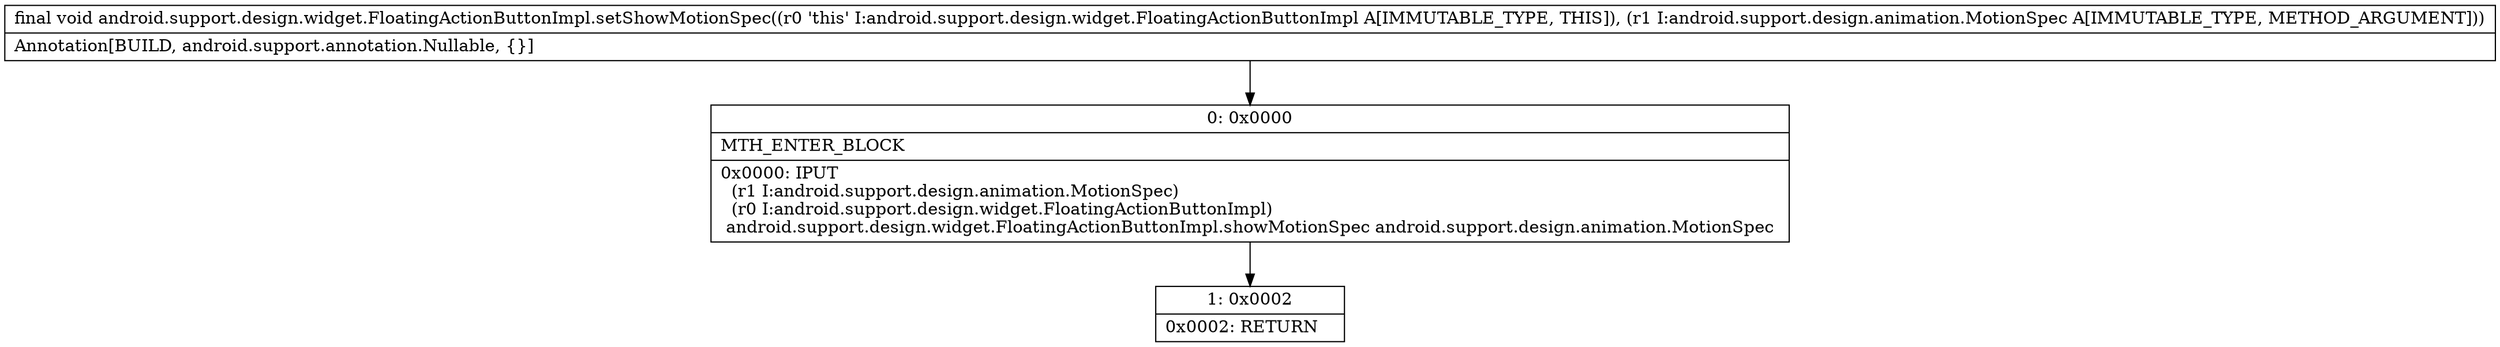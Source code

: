 digraph "CFG forandroid.support.design.widget.FloatingActionButtonImpl.setShowMotionSpec(Landroid\/support\/design\/animation\/MotionSpec;)V" {
Node_0 [shape=record,label="{0\:\ 0x0000|MTH_ENTER_BLOCK\l|0x0000: IPUT  \l  (r1 I:android.support.design.animation.MotionSpec)\l  (r0 I:android.support.design.widget.FloatingActionButtonImpl)\l android.support.design.widget.FloatingActionButtonImpl.showMotionSpec android.support.design.animation.MotionSpec \l}"];
Node_1 [shape=record,label="{1\:\ 0x0002|0x0002: RETURN   \l}"];
MethodNode[shape=record,label="{final void android.support.design.widget.FloatingActionButtonImpl.setShowMotionSpec((r0 'this' I:android.support.design.widget.FloatingActionButtonImpl A[IMMUTABLE_TYPE, THIS]), (r1 I:android.support.design.animation.MotionSpec A[IMMUTABLE_TYPE, METHOD_ARGUMENT]))  | Annotation[BUILD, android.support.annotation.Nullable, \{\}]\l}"];
MethodNode -> Node_0;
Node_0 -> Node_1;
}

